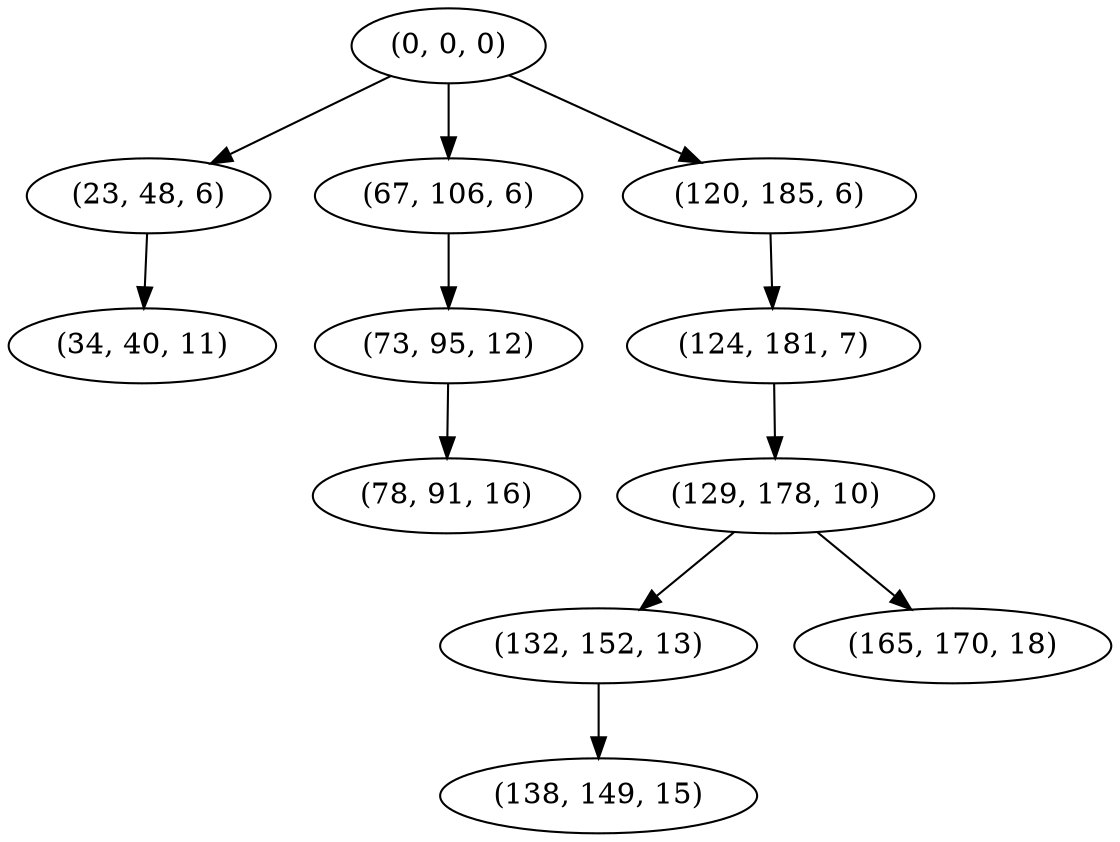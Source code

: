 digraph tree {
    "(0, 0, 0)";
    "(23, 48, 6)";
    "(34, 40, 11)";
    "(67, 106, 6)";
    "(73, 95, 12)";
    "(78, 91, 16)";
    "(120, 185, 6)";
    "(124, 181, 7)";
    "(129, 178, 10)";
    "(132, 152, 13)";
    "(138, 149, 15)";
    "(165, 170, 18)";
    "(0, 0, 0)" -> "(23, 48, 6)";
    "(0, 0, 0)" -> "(67, 106, 6)";
    "(0, 0, 0)" -> "(120, 185, 6)";
    "(23, 48, 6)" -> "(34, 40, 11)";
    "(67, 106, 6)" -> "(73, 95, 12)";
    "(73, 95, 12)" -> "(78, 91, 16)";
    "(120, 185, 6)" -> "(124, 181, 7)";
    "(124, 181, 7)" -> "(129, 178, 10)";
    "(129, 178, 10)" -> "(132, 152, 13)";
    "(129, 178, 10)" -> "(165, 170, 18)";
    "(132, 152, 13)" -> "(138, 149, 15)";
}

